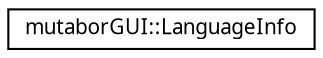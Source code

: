digraph "Grafische Darstellung der Klassenhierarchie"
{
  edge [fontname="Sans",fontsize="10",labelfontname="Sans",labelfontsize="10"];
  node [fontname="Sans",fontsize="10",shape=record];
  rankdir="LR";
  Node0 [label="mutaborGUI::LanguageInfo",height=0.2,width=0.4,color="black", fillcolor="white", style="filled",URL="$d4/d4a/structmutaborGUI_1_1LanguageInfo.html"];
}
